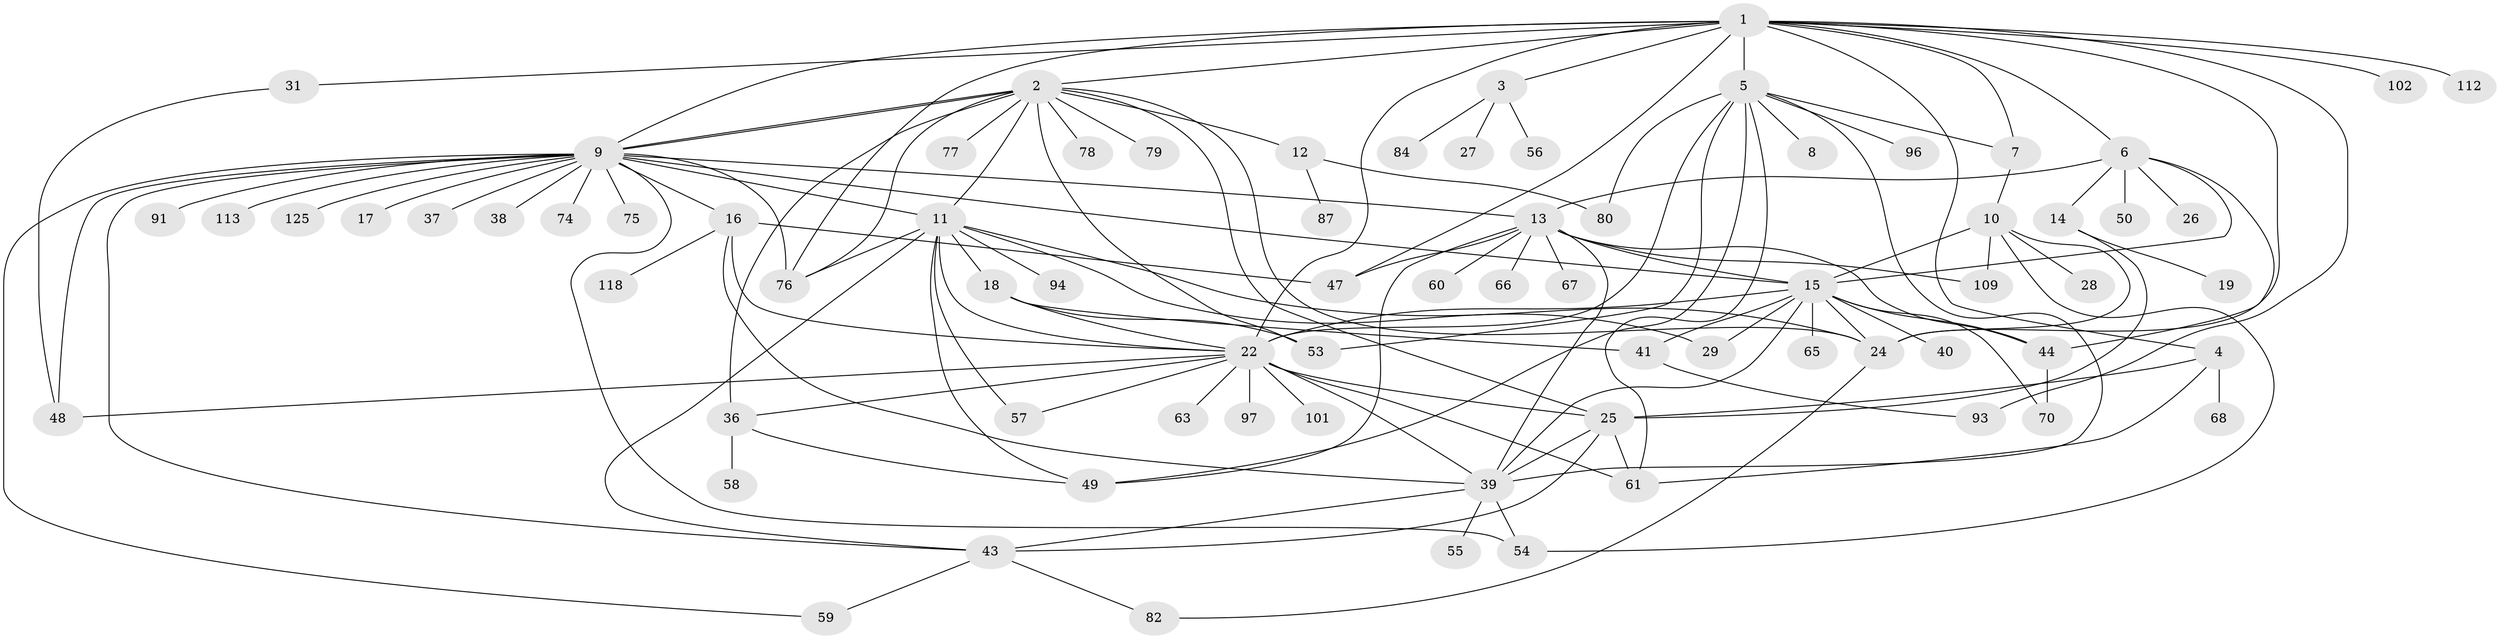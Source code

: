 // original degree distribution, {15: 0.015748031496062992, 4: 0.09448818897637795, 12: 0.023622047244094488, 7: 0.023622047244094488, 1: 0.44881889763779526, 19: 0.007874015748031496, 6: 0.031496062992125984, 3: 0.11023622047244094, 10: 0.007874015748031496, 8: 0.007874015748031496, 9: 0.015748031496062992, 5: 0.023622047244094488, 2: 0.1889763779527559}
// Generated by graph-tools (version 1.1) at 2025/18/03/04/25 18:18:20]
// undirected, 76 vertices, 132 edges
graph export_dot {
graph [start="1"]
  node [color=gray90,style=filled];
  1;
  2 [super="+34+126+45+30"];
  3;
  4;
  5 [super="+62"];
  6;
  7 [super="+127"];
  8;
  9 [super="+21"];
  10;
  11 [super="+32"];
  12;
  13;
  14;
  15 [super="+20+120+95+23"];
  16 [super="+52"];
  17;
  18 [super="+51+85"];
  19;
  22 [super="+35+81"];
  24 [super="+42+33"];
  25;
  26;
  27;
  28 [super="+73"];
  29;
  31;
  36 [super="+69+83+111"];
  37;
  38;
  39 [super="+119+124+90+88+71"];
  40;
  41 [super="+110+103+72"];
  43 [super="+64+114+46"];
  44;
  47 [super="+92"];
  48 [super="+107"];
  49 [super="+122"];
  50;
  53 [super="+86"];
  54;
  55;
  56;
  57;
  58;
  59;
  60;
  61;
  63;
  65;
  66;
  67;
  68;
  70;
  74 [super="+117"];
  75;
  76 [super="+108+98"];
  77;
  78;
  79;
  80 [super="+123"];
  82;
  84;
  87 [super="+100"];
  91;
  93 [super="+115+121"];
  94;
  96;
  97;
  101;
  102;
  109;
  112;
  113;
  118;
  125;
  1 -- 2;
  1 -- 3;
  1 -- 4;
  1 -- 5;
  1 -- 6;
  1 -- 7;
  1 -- 9;
  1 -- 31;
  1 -- 93;
  1 -- 102;
  1 -- 112;
  1 -- 24;
  1 -- 76;
  1 -- 47;
  1 -- 22;
  2 -- 9;
  2 -- 9;
  2 -- 11;
  2 -- 12;
  2 -- 36;
  2 -- 76;
  2 -- 77;
  2 -- 78;
  2 -- 79;
  2 -- 53;
  2 -- 24;
  2 -- 25;
  3 -- 27;
  3 -- 56;
  3 -- 84;
  4 -- 25;
  4 -- 61;
  4 -- 68;
  5 -- 7;
  5 -- 8;
  5 -- 39;
  5 -- 53;
  5 -- 61;
  5 -- 96;
  5 -- 49;
  5 -- 80;
  5 -- 22 [weight=2];
  6 -- 13;
  6 -- 14;
  6 -- 26;
  6 -- 44;
  6 -- 50;
  6 -- 15;
  7 -- 10;
  9 -- 11;
  9 -- 13;
  9 -- 15;
  9 -- 16;
  9 -- 17;
  9 -- 37;
  9 -- 38;
  9 -- 43;
  9 -- 54;
  9 -- 59;
  9 -- 74;
  9 -- 75;
  9 -- 91;
  9 -- 113;
  9 -- 48;
  9 -- 76;
  9 -- 125;
  10 -- 24;
  10 -- 28;
  10 -- 54;
  10 -- 109;
  10 -- 15;
  11 -- 18;
  11 -- 22;
  11 -- 29;
  11 -- 43;
  11 -- 49;
  11 -- 57;
  11 -- 76;
  11 -- 94;
  11 -- 24;
  12 -- 80;
  12 -- 87;
  13 -- 44;
  13 -- 47;
  13 -- 60;
  13 -- 66;
  13 -- 67;
  13 -- 109;
  13 -- 49;
  13 -- 39 [weight=2];
  13 -- 15;
  14 -- 19;
  14 -- 25;
  15 -- 40;
  15 -- 41;
  15 -- 44;
  15 -- 39;
  15 -- 65;
  15 -- 29;
  15 -- 70;
  15 -- 22;
  15 -- 24;
  16 -- 39 [weight=2];
  16 -- 47;
  16 -- 118;
  16 -- 22;
  18 -- 53;
  18 -- 41;
  18 -- 22;
  22 -- 48;
  22 -- 61;
  22 -- 97;
  22 -- 101;
  22 -- 39 [weight=2];
  22 -- 36;
  22 -- 25;
  22 -- 63;
  22 -- 57;
  24 -- 82;
  25 -- 43;
  25 -- 61;
  25 -- 39;
  31 -- 48;
  36 -- 58;
  36 -- 49;
  39 -- 54;
  39 -- 55;
  39 -- 43;
  41 -- 93;
  43 -- 59;
  43 -- 82;
  44 -- 70;
}
